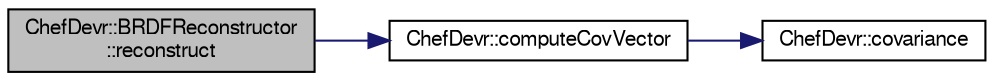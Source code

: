digraph "ChefDevr::BRDFReconstructor::reconstruct"
{
 // LATEX_PDF_SIZE
  edge [fontname="FreeSans",fontsize="10",labelfontname="FreeSans",labelfontsize="10"];
  node [fontname="FreeSans",fontsize="10",shape=record];
  rankdir="LR";
  Node4 [label="ChefDevr::BRDFReconstructor\l::reconstruct",height=0.2,width=0.4,color="black", fillcolor="grey75", style="filled", fontcolor="black",tooltip="Reconstructs a BRDF for latent space coordinates."];
  Node4 -> Node5 [color="midnightblue",fontsize="10",style="solid",fontname="FreeSans"];
  Node5 [label="ChefDevr::computeCovVector",height=0.2,width=0.4,color="black", fillcolor="white", style="filled",URL="$namespace_chef_devr.html#a596a285a8d77aad17878f22f23689861",tooltip="Computes the covariance column vector for the coordRef coordinates variable."];
  Node5 -> Node6 [color="midnightblue",fontsize="10",style="solid",fontname="FreeSans"];
  Node6 [label="ChefDevr::covariance",height=0.2,width=0.4,color="black", fillcolor="white", style="filled",URL="$namespace_chef_devr.html#a13ff4baef0481276d6b78f9d47297d0d",tooltip="Covariance function given in the research paper : A Versatile Parametrization for Measured Materials ..."];
}
